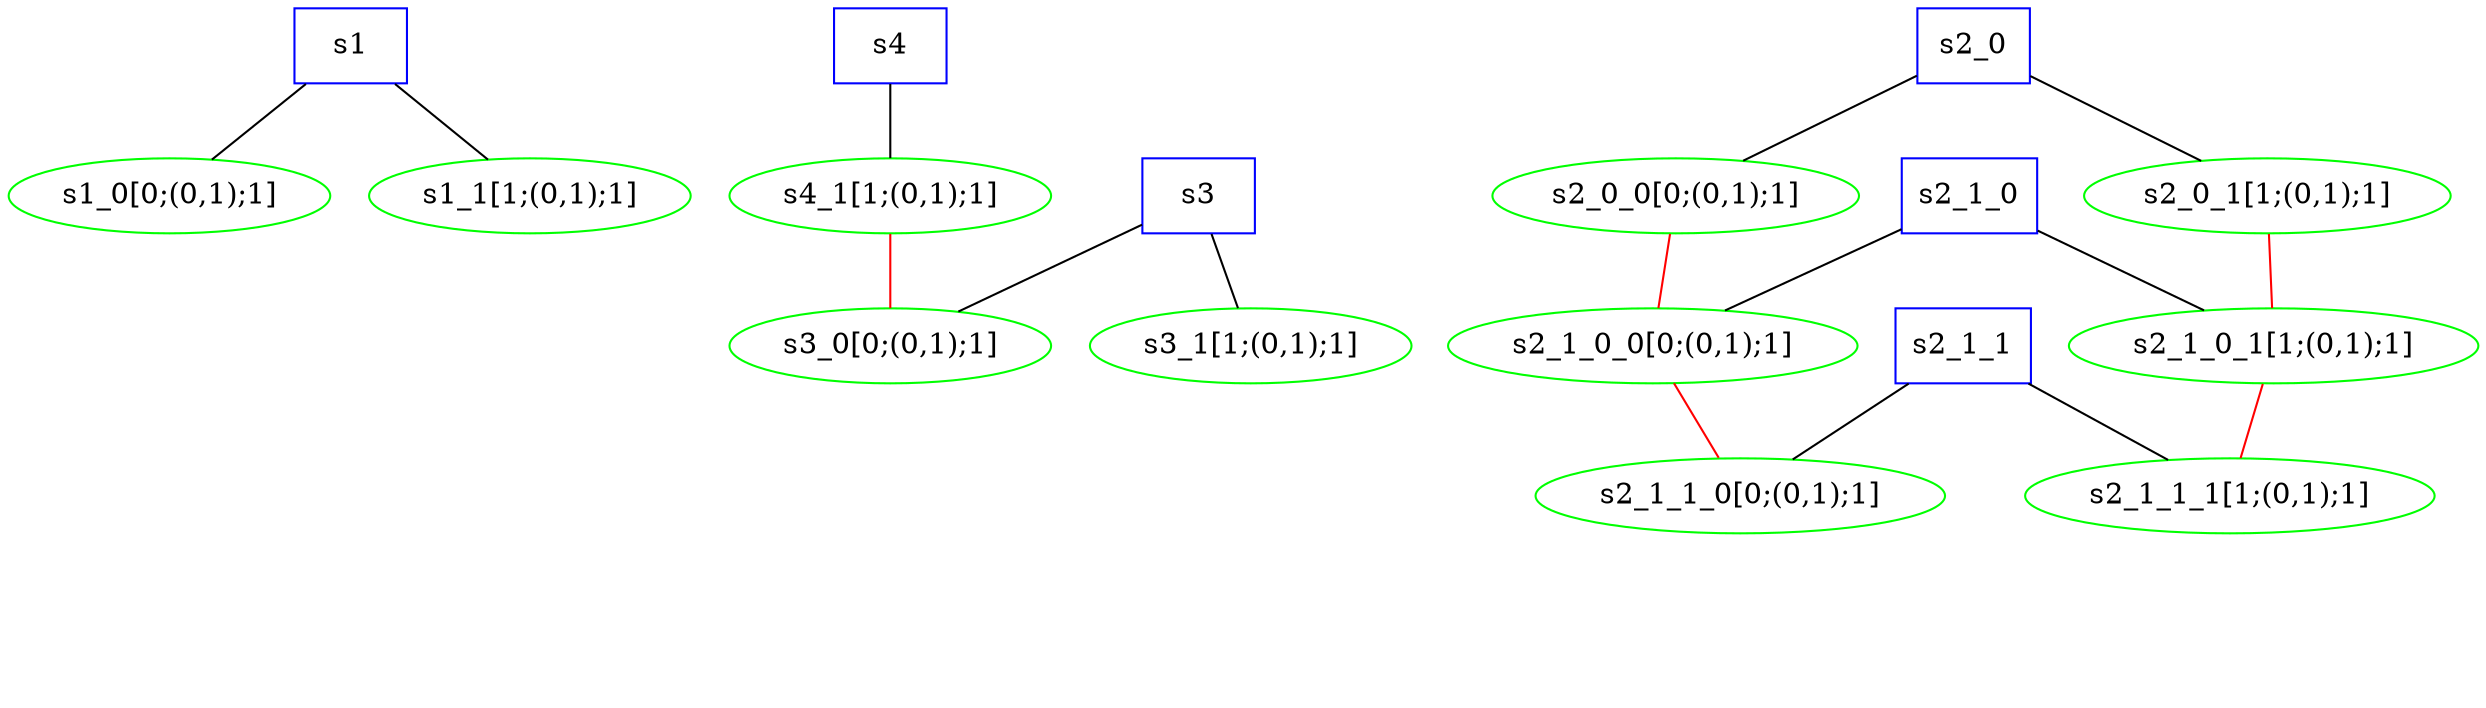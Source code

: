 graph G{
	node [fontcolor = black, color = white];
	0 [label = "s1", color = "#0000FF", shape = rectangle, ];
	1 [label = "s1_0[0;(0,1);1]", color = "#00FF00", shape = ellipse, ];
	2 [label = "s1_1[1;(0,1);1]", color = "#00FF00", shape = ellipse, ];
	3 [label = "s4", color = "#0000FF", shape = rectangle, ];
	4 [label = "s4_1[1;(0,1);1]", color = "#00FF00", shape = ellipse, ];
	5 [label = "s3", color = "#0000FF", shape = rectangle, ];
	6 [label = "s3_0[0;(0,1);1]", color = "#00FF00", shape = ellipse, ];
	7 [label = "s3_1[1;(0,1);1]", color = "#00FF00", shape = ellipse, ];
	8 [label = "s2_0", color = "#0000FF", shape = rectangle, ];
	9 [label = "s2_0_0[0;(0,1);1]", color = "#00FF00", shape = ellipse, ];
	10 [label = "s2_0_1[1;(0,1);1]", color = "#00FF00", shape = ellipse, ];
	11 [label = "s2_1_0", color = "#0000FF", shape = rectangle, ];
	12 [label = "s2_1_0_0[0;(0,1);1]", color = "#00FF00", shape = ellipse, ];
	13 [label = "s2_1_0_1[1;(0,1);1]", color = "#00FF00", shape = ellipse, ];
	14 [label = "s2_1_1", color = "#0000FF", shape = rectangle, ];
	15 [label = "s2_1_1_0[0;(0,1);1]", color = "#00FF00", shape = ellipse, ];
	16 [label = "s2_1_1_1[1;(0,1);1]", color = "#00FF00", shape = ellipse, ];
	"0" -- "1" [color="black"];
	"0" -- "2" [color="black"];
	"3" -- "4" [color="black"];
	"5" -- "6" [color="black"];
	"5" -- "7" [color="black"];
	"8" -- "9" [color="black"];
	"8" -- "10" [color="black"];
	"11" -- "12" [color="black"];
	"11" -- "13" [color="black"];
	"14" -- "15" [color="black"];
	"14" -- "16" [color="black"];
	"4" -- "6" [color="red"];
	"9" -- "12" [color="red"];
	"10" -- "13" [color="red"];
	"12" -- "15" [color="red"];
	"13" -- "16" [color="red"];
label = "\n\n\n"
fontsize = 20;
}
